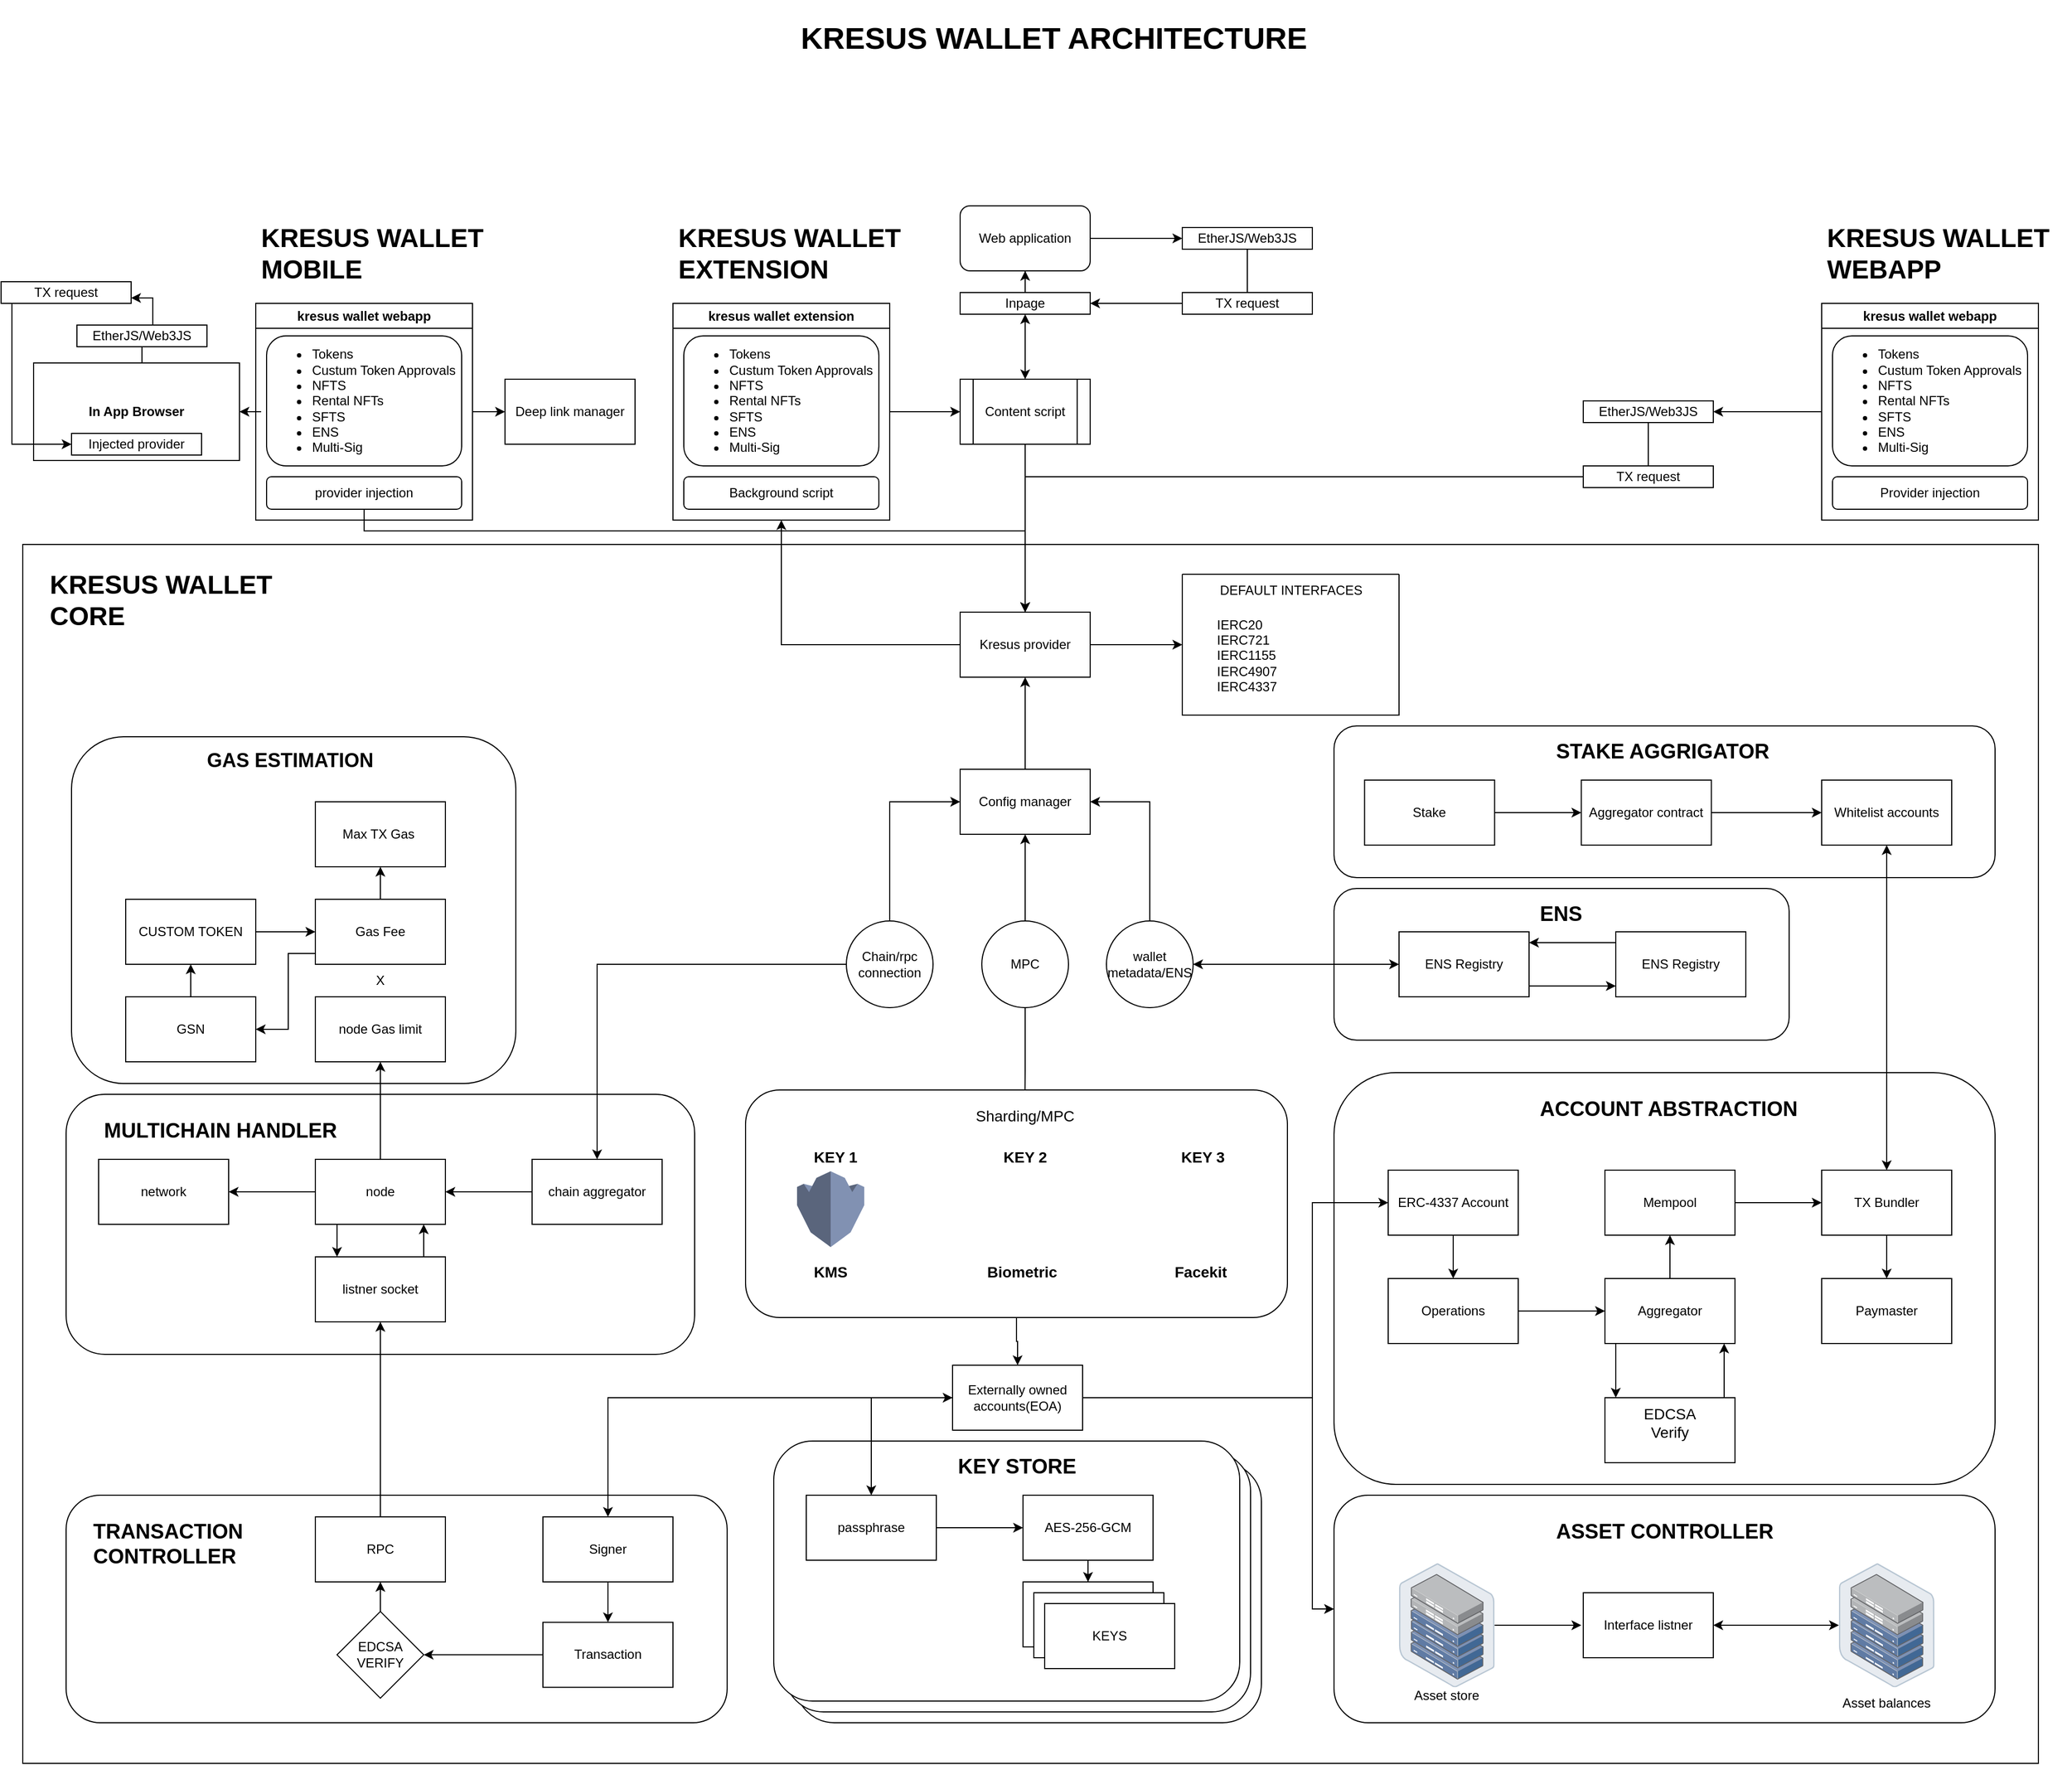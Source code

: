 <mxfile version="21.1.6" type="github">
  <diagram name="Page-1" id="n1fe1yE27rQRRwrI7tOu">
    <mxGraphModel dx="4947" dy="1997" grid="1" gridSize="10" guides="1" tooltips="1" connect="1" arrows="1" fold="1" page="1" pageScale="1" pageWidth="850" pageHeight="1100" math="0" shadow="0">
      <root>
        <mxCell id="0" />
        <mxCell id="1" parent="0" />
        <mxCell id="0-gvIS_jXQqOGHr48Svx-93" value="" style="rounded=0;whiteSpace=wrap;html=1;" parent="1" vertex="1">
          <mxGeometry x="-530" y="942.5" width="1860" height="1125" as="geometry" />
        </mxCell>
        <mxCell id="0-gvIS_jXQqOGHr48Svx-67" value="" style="rounded=1;whiteSpace=wrap;html=1;" parent="1" vertex="1">
          <mxGeometry x="183" y="1790" width="430" height="240" as="geometry" />
        </mxCell>
        <mxCell id="0-gvIS_jXQqOGHr48Svx-66" value="" style="rounded=1;whiteSpace=wrap;html=1;" parent="1" vertex="1">
          <mxGeometry x="173" y="1780" width="430" height="240" as="geometry" />
        </mxCell>
        <mxCell id="0-gvIS_jXQqOGHr48Svx-58" value="" style="rounded=1;whiteSpace=wrap;html=1;" parent="1" vertex="1">
          <mxGeometry x="163" y="1770" width="430" height="240" as="geometry" />
        </mxCell>
        <mxCell id="0-gvIS_jXQqOGHr48Svx-49" value="" style="rounded=1;whiteSpace=wrap;html=1;" parent="1" vertex="1">
          <mxGeometry x="-485" y="1120" width="410" height="320" as="geometry" />
        </mxCell>
        <mxCell id="0-gvIS_jXQqOGHr48Svx-39" value="" style="rounded=1;whiteSpace=wrap;html=1;" parent="1" vertex="1">
          <mxGeometry x="-490" y="1450" width="580" height="240" as="geometry" />
        </mxCell>
        <mxCell id="0-gvIS_jXQqOGHr48Svx-26" value="" style="rounded=1;whiteSpace=wrap;html=1;" parent="1" vertex="1">
          <mxGeometry x="680" y="1430" width="610" height="380" as="geometry" />
        </mxCell>
        <mxCell id="0-gvIS_jXQqOGHr48Svx-25" value="" style="rounded=1;whiteSpace=wrap;html=1;" parent="1" vertex="1">
          <mxGeometry x="680" y="1260" width="420" height="140" as="geometry" />
        </mxCell>
        <mxCell id="uHP_KrZKe9CXP2k7EGdI-4" value="" style="edgeStyle=orthogonalEdgeStyle;rounded=0;orthogonalLoop=1;jettySize=auto;html=1;" parent="1" source="uHP_KrZKe9CXP2k7EGdI-1" target="uHP_KrZKe9CXP2k7EGdI-3" edge="1">
          <mxGeometry relative="1" as="geometry" />
        </mxCell>
        <mxCell id="uHP_KrZKe9CXP2k7EGdI-1" value="kresus wallet extension" style="swimlane;whiteSpace=wrap;html=1;" parent="1" vertex="1">
          <mxGeometry x="70" y="720" width="200" height="200" as="geometry" />
        </mxCell>
        <mxCell id="uHP_KrZKe9CXP2k7EGdI-29" value="&lt;ul&gt;&lt;li&gt;Tokens&lt;/li&gt;&lt;li&gt;Custum Token Approvals&lt;/li&gt;&lt;li&gt;NFTS&lt;/li&gt;&lt;li&gt;Rental NFTs&lt;/li&gt;&lt;li&gt;SFTS&lt;/li&gt;&lt;li&gt;ENS&lt;/li&gt;&lt;li&gt;Multi-Sig&lt;/li&gt;&lt;/ul&gt;" style="rounded=1;whiteSpace=wrap;html=1;align=left;" parent="uHP_KrZKe9CXP2k7EGdI-1" vertex="1">
          <mxGeometry x="10" y="30" width="180" height="120" as="geometry" />
        </mxCell>
        <mxCell id="uHP_KrZKe9CXP2k7EGdI-30" value="Background script" style="rounded=1;whiteSpace=wrap;html=1;" parent="uHP_KrZKe9CXP2k7EGdI-1" vertex="1">
          <mxGeometry x="10" y="160" width="180" height="30" as="geometry" />
        </mxCell>
        <mxCell id="uHP_KrZKe9CXP2k7EGdI-12" value="" style="edgeStyle=orthogonalEdgeStyle;rounded=0;orthogonalLoop=1;jettySize=auto;html=1;" parent="1" source="uHP_KrZKe9CXP2k7EGdI-2" target="uHP_KrZKe9CXP2k7EGdI-10" edge="1">
          <mxGeometry relative="1" as="geometry" />
        </mxCell>
        <mxCell id="uHP_KrZKe9CXP2k7EGdI-2" value="Web application" style="rounded=1;whiteSpace=wrap;html=1;" parent="1" vertex="1">
          <mxGeometry x="335" y="630" width="120" height="60" as="geometry" />
        </mxCell>
        <mxCell id="uHP_KrZKe9CXP2k7EGdI-5" value="" style="edgeStyle=orthogonalEdgeStyle;rounded=0;orthogonalLoop=1;jettySize=auto;html=1;entryX=0.5;entryY=1;entryDx=0;entryDy=0;startArrow=classic;startFill=1;" parent="1" source="uHP_KrZKe9CXP2k7EGdI-3" target="uHP_KrZKe9CXP2k7EGdI-6" edge="1">
          <mxGeometry relative="1" as="geometry" />
        </mxCell>
        <mxCell id="uHP_KrZKe9CXP2k7EGdI-15" value="" style="edgeStyle=orthogonalEdgeStyle;rounded=0;orthogonalLoop=1;jettySize=auto;html=1;" parent="1" source="uHP_KrZKe9CXP2k7EGdI-3" target="uHP_KrZKe9CXP2k7EGdI-14" edge="1">
          <mxGeometry relative="1" as="geometry" />
        </mxCell>
        <mxCell id="uHP_KrZKe9CXP2k7EGdI-3" value="Content script" style="shape=process;whiteSpace=wrap;html=1;backgroundOutline=1;" parent="1" vertex="1">
          <mxGeometry x="335" y="790" width="120" height="60" as="geometry" />
        </mxCell>
        <mxCell id="uHP_KrZKe9CXP2k7EGdI-7" value="" style="edgeStyle=orthogonalEdgeStyle;rounded=0;orthogonalLoop=1;jettySize=auto;html=1;" parent="1" source="uHP_KrZKe9CXP2k7EGdI-6" target="uHP_KrZKe9CXP2k7EGdI-2" edge="1">
          <mxGeometry relative="1" as="geometry" />
        </mxCell>
        <mxCell id="uHP_KrZKe9CXP2k7EGdI-6" value="Inpage" style="rounded=0;whiteSpace=wrap;html=1;" parent="1" vertex="1">
          <mxGeometry x="335" y="710" width="120" height="20" as="geometry" />
        </mxCell>
        <mxCell id="uHP_KrZKe9CXP2k7EGdI-13" style="edgeStyle=orthogonalEdgeStyle;rounded=0;orthogonalLoop=1;jettySize=auto;html=1;entryX=1;entryY=0.5;entryDx=0;entryDy=0;" parent="1" source="0-gvIS_jXQqOGHr48Svx-9" target="uHP_KrZKe9CXP2k7EGdI-6" edge="1">
          <mxGeometry relative="1" as="geometry">
            <Array as="points" />
          </mxGeometry>
        </mxCell>
        <mxCell id="uHP_KrZKe9CXP2k7EGdI-10" value="EtherJS/Web3JS" style="rounded=0;whiteSpace=wrap;html=1;" parent="1" vertex="1">
          <mxGeometry x="540" y="650" width="120" height="20" as="geometry" />
        </mxCell>
        <mxCell id="uHP_KrZKe9CXP2k7EGdI-16" style="edgeStyle=orthogonalEdgeStyle;rounded=0;orthogonalLoop=1;jettySize=auto;html=1;entryX=0.5;entryY=1;entryDx=0;entryDy=0;" parent="1" source="uHP_KrZKe9CXP2k7EGdI-14" target="uHP_KrZKe9CXP2k7EGdI-1" edge="1">
          <mxGeometry relative="1" as="geometry" />
        </mxCell>
        <mxCell id="uHP_KrZKe9CXP2k7EGdI-28" style="edgeStyle=orthogonalEdgeStyle;rounded=0;orthogonalLoop=1;jettySize=auto;html=1;entryX=0;entryY=0.5;entryDx=0;entryDy=0;" parent="1" source="uHP_KrZKe9CXP2k7EGdI-14" edge="1">
          <mxGeometry relative="1" as="geometry">
            <mxPoint x="540.0" y="1035" as="targetPoint" />
          </mxGeometry>
        </mxCell>
        <mxCell id="uHP_KrZKe9CXP2k7EGdI-14" value="Kresus provider" style="whiteSpace=wrap;html=1;" parent="1" vertex="1">
          <mxGeometry x="335" y="1005" width="120" height="60" as="geometry" />
        </mxCell>
        <mxCell id="0-gvIS_jXQqOGHr48Svx-2" value="" style="edgeStyle=orthogonalEdgeStyle;rounded=0;orthogonalLoop=1;jettySize=auto;html=1;" parent="1" source="uHP_KrZKe9CXP2k7EGdI-17" target="uHP_KrZKe9CXP2k7EGdI-14" edge="1">
          <mxGeometry relative="1" as="geometry" />
        </mxCell>
        <mxCell id="uHP_KrZKe9CXP2k7EGdI-17" value="Config manager" style="whiteSpace=wrap;html=1;" parent="1" vertex="1">
          <mxGeometry x="335" y="1150" width="120" height="60" as="geometry" />
        </mxCell>
        <mxCell id="uHP_KrZKe9CXP2k7EGdI-20" style="edgeStyle=orthogonalEdgeStyle;rounded=0;orthogonalLoop=1;jettySize=auto;html=1;" parent="1" source="uHP_KrZKe9CXP2k7EGdI-19" target="uHP_KrZKe9CXP2k7EGdI-17" edge="1">
          <mxGeometry relative="1" as="geometry">
            <Array as="points">
              <mxPoint x="270" y="1180" />
            </Array>
          </mxGeometry>
        </mxCell>
        <mxCell id="0-gvIS_jXQqOGHr48Svx-30" value="" style="edgeStyle=orthogonalEdgeStyle;rounded=0;orthogonalLoop=1;jettySize=auto;html=1;" parent="1" source="uHP_KrZKe9CXP2k7EGdI-19" target="0-gvIS_jXQqOGHr48Svx-29" edge="1">
          <mxGeometry relative="1" as="geometry" />
        </mxCell>
        <mxCell id="uHP_KrZKe9CXP2k7EGdI-19" value="Chain/rpc&lt;br&gt;connection" style="ellipse;whiteSpace=wrap;html=1;aspect=fixed;" parent="1" vertex="1">
          <mxGeometry x="230" y="1290" width="80" height="80" as="geometry" />
        </mxCell>
        <mxCell id="uHP_KrZKe9CXP2k7EGdI-22" style="edgeStyle=orthogonalEdgeStyle;rounded=0;orthogonalLoop=1;jettySize=auto;html=1;entryX=0.5;entryY=1;entryDx=0;entryDy=0;" parent="1" source="uHP_KrZKe9CXP2k7EGdI-21" target="uHP_KrZKe9CXP2k7EGdI-17" edge="1">
          <mxGeometry relative="1" as="geometry" />
        </mxCell>
        <mxCell id="GO1gQ9hhBlQTtiSkjved-18" value="" style="edgeStyle=orthogonalEdgeStyle;rounded=0;orthogonalLoop=1;jettySize=auto;html=1;" parent="1" source="uHP_KrZKe9CXP2k7EGdI-21" target="GO1gQ9hhBlQTtiSkjved-11" edge="1">
          <mxGeometry relative="1" as="geometry" />
        </mxCell>
        <mxCell id="uHP_KrZKe9CXP2k7EGdI-21" value="MPC" style="ellipse;whiteSpace=wrap;html=1;aspect=fixed;" parent="1" vertex="1">
          <mxGeometry x="355" y="1290" width="80" height="80" as="geometry" />
        </mxCell>
        <mxCell id="uHP_KrZKe9CXP2k7EGdI-24" value="" style="edgeStyle=orthogonalEdgeStyle;rounded=0;orthogonalLoop=1;jettySize=auto;html=1;" parent="1" source="uHP_KrZKe9CXP2k7EGdI-23" target="uHP_KrZKe9CXP2k7EGdI-17" edge="1">
          <mxGeometry relative="1" as="geometry">
            <Array as="points">
              <mxPoint x="510" y="1180" />
            </Array>
          </mxGeometry>
        </mxCell>
        <mxCell id="0-gvIS_jXQqOGHr48Svx-20" value="" style="edgeStyle=orthogonalEdgeStyle;rounded=0;orthogonalLoop=1;jettySize=auto;html=1;strokeColor=none;startArrow=classic;startFill=1;" parent="1" source="uHP_KrZKe9CXP2k7EGdI-23" target="0-gvIS_jXQqOGHr48Svx-19" edge="1">
          <mxGeometry relative="1" as="geometry" />
        </mxCell>
        <mxCell id="0-gvIS_jXQqOGHr48Svx-23" style="edgeStyle=orthogonalEdgeStyle;rounded=0;orthogonalLoop=1;jettySize=auto;html=1;entryX=0;entryY=0.5;entryDx=0;entryDy=0;startArrow=classic;startFill=1;" parent="1" source="uHP_KrZKe9CXP2k7EGdI-23" target="0-gvIS_jXQqOGHr48Svx-19" edge="1">
          <mxGeometry relative="1" as="geometry">
            <mxPoint x="630" y="1370" as="targetPoint" />
          </mxGeometry>
        </mxCell>
        <mxCell id="uHP_KrZKe9CXP2k7EGdI-23" value="wallet metadata/ENS" style="ellipse;whiteSpace=wrap;html=1;aspect=fixed;" parent="1" vertex="1">
          <mxGeometry x="470" y="1290" width="80" height="80" as="geometry" />
        </mxCell>
        <mxCell id="uHP_KrZKe9CXP2k7EGdI-36" value="" style="edgeStyle=orthogonalEdgeStyle;rounded=0;orthogonalLoop=1;jettySize=auto;html=1;startArrow=classic;startFill=1;" parent="1" source="uHP_KrZKe9CXP2k7EGdI-25" target="uHP_KrZKe9CXP2k7EGdI-35" edge="1">
          <mxGeometry relative="1" as="geometry" />
        </mxCell>
        <mxCell id="GO1gQ9hhBlQTtiSkjved-21" style="edgeStyle=orthogonalEdgeStyle;rounded=0;orthogonalLoop=1;jettySize=auto;html=1;entryX=0;entryY=0.5;entryDx=0;entryDy=0;" parent="1" source="uHP_KrZKe9CXP2k7EGdI-25" target="uHP_KrZKe9CXP2k7EGdI-33" edge="1">
          <mxGeometry relative="1" as="geometry">
            <Array as="points">
              <mxPoint x="660" y="1730" />
              <mxPoint x="660" y="1550" />
            </Array>
          </mxGeometry>
        </mxCell>
        <mxCell id="GO1gQ9hhBlQTtiSkjved-29" style="edgeStyle=orthogonalEdgeStyle;rounded=0;orthogonalLoop=1;jettySize=auto;html=1;entryX=0;entryY=0.5;entryDx=0;entryDy=0;" parent="1" source="uHP_KrZKe9CXP2k7EGdI-25" target="GO1gQ9hhBlQTtiSkjved-25" edge="1">
          <mxGeometry relative="1" as="geometry">
            <Array as="points">
              <mxPoint x="660" y="1730" />
              <mxPoint x="660" y="1925" />
            </Array>
          </mxGeometry>
        </mxCell>
        <mxCell id="uHP_KrZKe9CXP2k7EGdI-25" value="Externally owned accounts(EOA)" style="whiteSpace=wrap;html=1;" parent="1" vertex="1">
          <mxGeometry x="328" y="1700" width="120" height="60" as="geometry" />
        </mxCell>
        <mxCell id="uHP_KrZKe9CXP2k7EGdI-32" value="" style="swimlane;startSize=0;" parent="1" vertex="1">
          <mxGeometry x="540" y="970" width="200" height="130" as="geometry" />
        </mxCell>
        <mxCell id="uHP_KrZKe9CXP2k7EGdI-38" value="DEFAULT INTERFACES" style="text;html=1;align=center;verticalAlign=middle;resizable=0;points=[];autosize=1;strokeColor=none;fillColor=none;" parent="uHP_KrZKe9CXP2k7EGdI-32" vertex="1">
          <mxGeometry x="20" width="160" height="30" as="geometry" />
        </mxCell>
        <mxCell id="uHP_KrZKe9CXP2k7EGdI-37" value="IERC20&lt;br&gt;IERC721&lt;br&gt;IERC1155&lt;br&gt;IERC4907&lt;br&gt;IERC4337" style="text;html=1;align=left;verticalAlign=middle;resizable=0;points=[];autosize=1;strokeColor=none;fillColor=none;" parent="uHP_KrZKe9CXP2k7EGdI-32" vertex="1">
          <mxGeometry x="30" y="30" width="80" height="90" as="geometry" />
        </mxCell>
        <mxCell id="0-gvIS_jXQqOGHr48Svx-18" value="" style="edgeStyle=orthogonalEdgeStyle;rounded=0;orthogonalLoop=1;jettySize=auto;html=1;" parent="1" source="uHP_KrZKe9CXP2k7EGdI-33" target="0-gvIS_jXQqOGHr48Svx-11" edge="1">
          <mxGeometry relative="1" as="geometry" />
        </mxCell>
        <mxCell id="uHP_KrZKe9CXP2k7EGdI-33" value="ERC-4337 Account" style="whiteSpace=wrap;html=1;" parent="1" vertex="1">
          <mxGeometry x="730" y="1520" width="120" height="60" as="geometry" />
        </mxCell>
        <mxCell id="0-gvIS_jXQqOGHr48Svx-61" value="" style="edgeStyle=orthogonalEdgeStyle;rounded=0;orthogonalLoop=1;jettySize=auto;html=1;" parent="1" source="uHP_KrZKe9CXP2k7EGdI-35" target="0-gvIS_jXQqOGHr48Svx-60" edge="1">
          <mxGeometry relative="1" as="geometry" />
        </mxCell>
        <mxCell id="uHP_KrZKe9CXP2k7EGdI-35" value="passphrase" style="whiteSpace=wrap;html=1;" parent="1" vertex="1">
          <mxGeometry x="193" y="1820" width="120" height="60" as="geometry" />
        </mxCell>
        <mxCell id="0-gvIS_jXQqOGHr48Svx-1" value="&lt;h1 style=&quot;font-size: 19px;&quot;&gt;ENS&lt;/h1&gt;" style="text;html=1;strokeColor=none;fillColor=none;spacing=5;spacingTop=-20;whiteSpace=wrap;overflow=hidden;rounded=0;fontSize=19;" parent="1" vertex="1">
          <mxGeometry x="865" y="1270" width="50" height="30" as="geometry" />
        </mxCell>
        <mxCell id="0-gvIS_jXQqOGHr48Svx-13" value="" style="edgeStyle=orthogonalEdgeStyle;rounded=0;orthogonalLoop=1;jettySize=auto;html=1;" parent="1" source="0-gvIS_jXQqOGHr48Svx-5" target="0-gvIS_jXQqOGHr48Svx-7" edge="1">
          <mxGeometry relative="1" as="geometry" />
        </mxCell>
        <mxCell id="GO1gQ9hhBlQTtiSkjved-23" value="" style="edgeStyle=orthogonalEdgeStyle;rounded=0;orthogonalLoop=1;jettySize=auto;html=1;" parent="1" source="0-gvIS_jXQqOGHr48Svx-5" target="GO1gQ9hhBlQTtiSkjved-22" edge="1">
          <mxGeometry relative="1" as="geometry">
            <Array as="points">
              <mxPoint x="940" y="1710" />
              <mxPoint x="940" y="1710" />
            </Array>
          </mxGeometry>
        </mxCell>
        <mxCell id="0-gvIS_jXQqOGHr48Svx-5" value="Aggregator" style="whiteSpace=wrap;html=1;" parent="1" vertex="1">
          <mxGeometry x="930" y="1620" width="120" height="60" as="geometry" />
        </mxCell>
        <mxCell id="0-gvIS_jXQqOGHr48Svx-15" value="" style="edgeStyle=orthogonalEdgeStyle;rounded=0;orthogonalLoop=1;jettySize=auto;html=1;" parent="1" source="0-gvIS_jXQqOGHr48Svx-7" target="0-gvIS_jXQqOGHr48Svx-14" edge="1">
          <mxGeometry relative="1" as="geometry" />
        </mxCell>
        <mxCell id="0-gvIS_jXQqOGHr48Svx-7" value="Mempool" style="whiteSpace=wrap;html=1;" parent="1" vertex="1">
          <mxGeometry x="930" y="1520" width="120" height="60" as="geometry" />
        </mxCell>
        <mxCell id="0-gvIS_jXQqOGHr48Svx-10" value="" style="edgeStyle=orthogonalEdgeStyle;rounded=0;orthogonalLoop=1;jettySize=auto;html=1;entryX=1;entryY=0.5;entryDx=0;entryDy=0;" parent="1" source="uHP_KrZKe9CXP2k7EGdI-10" target="0-gvIS_jXQqOGHr48Svx-9" edge="1">
          <mxGeometry relative="1" as="geometry">
            <Array as="points">
              <mxPoint x="600" y="720" />
            </Array>
            <mxPoint x="590" y="670" as="sourcePoint" />
            <mxPoint x="455" y="720" as="targetPoint" />
          </mxGeometry>
        </mxCell>
        <mxCell id="0-gvIS_jXQqOGHr48Svx-9" value="TX request" style="rounded=0;whiteSpace=wrap;html=1;" parent="1" vertex="1">
          <mxGeometry x="540" y="710" width="120" height="20" as="geometry" />
        </mxCell>
        <mxCell id="0-gvIS_jXQqOGHr48Svx-12" value="" style="edgeStyle=orthogonalEdgeStyle;rounded=0;orthogonalLoop=1;jettySize=auto;html=1;" parent="1" source="0-gvIS_jXQqOGHr48Svx-11" target="0-gvIS_jXQqOGHr48Svx-5" edge="1">
          <mxGeometry relative="1" as="geometry" />
        </mxCell>
        <mxCell id="0-gvIS_jXQqOGHr48Svx-11" value="Operations" style="whiteSpace=wrap;html=1;" parent="1" vertex="1">
          <mxGeometry x="730" y="1620" width="120" height="60" as="geometry" />
        </mxCell>
        <mxCell id="0-gvIS_jXQqOGHr48Svx-17" value="" style="edgeStyle=orthogonalEdgeStyle;rounded=0;orthogonalLoop=1;jettySize=auto;html=1;" parent="1" source="0-gvIS_jXQqOGHr48Svx-14" target="0-gvIS_jXQqOGHr48Svx-16" edge="1">
          <mxGeometry relative="1" as="geometry" />
        </mxCell>
        <mxCell id="0-gvIS_jXQqOGHr48Svx-14" value="TX Bundler" style="whiteSpace=wrap;html=1;" parent="1" vertex="1">
          <mxGeometry x="1130" y="1520" width="120" height="60" as="geometry" />
        </mxCell>
        <mxCell id="0-gvIS_jXQqOGHr48Svx-16" value="Paymaster" style="whiteSpace=wrap;html=1;" parent="1" vertex="1">
          <mxGeometry x="1130" y="1620" width="120" height="60" as="geometry" />
        </mxCell>
        <mxCell id="0-gvIS_jXQqOGHr48Svx-22" value="" style="edgeStyle=orthogonalEdgeStyle;rounded=0;orthogonalLoop=1;jettySize=auto;html=1;" parent="1" source="0-gvIS_jXQqOGHr48Svx-19" target="0-gvIS_jXQqOGHr48Svx-21" edge="1">
          <mxGeometry relative="1" as="geometry">
            <Array as="points">
              <mxPoint x="900" y="1350" />
              <mxPoint x="900" y="1350" />
            </Array>
          </mxGeometry>
        </mxCell>
        <mxCell id="0-gvIS_jXQqOGHr48Svx-19" value="ENS Registry" style="whiteSpace=wrap;html=1;" parent="1" vertex="1">
          <mxGeometry x="740" y="1300" width="120" height="60" as="geometry" />
        </mxCell>
        <mxCell id="0-gvIS_jXQqOGHr48Svx-21" value="ENS Registry" style="whiteSpace=wrap;html=1;" parent="1" vertex="1">
          <mxGeometry x="940" y="1300" width="120" height="60" as="geometry" />
        </mxCell>
        <mxCell id="0-gvIS_jXQqOGHr48Svx-24" value="" style="edgeStyle=orthogonalEdgeStyle;rounded=0;orthogonalLoop=1;jettySize=auto;html=1;startArrow=classic;startFill=1;endArrow=none;endFill=0;" parent="1" edge="1">
          <mxGeometry relative="1" as="geometry">
            <mxPoint x="860" y="1310" as="sourcePoint" />
            <mxPoint x="940" y="1310" as="targetPoint" />
            <Array as="points">
              <mxPoint x="900" y="1310" />
              <mxPoint x="900" y="1310" />
            </Array>
          </mxGeometry>
        </mxCell>
        <mxCell id="0-gvIS_jXQqOGHr48Svx-27" value="&lt;h1&gt;KRESUS WALLET EXTENSION&lt;/h1&gt;" style="text;html=1;strokeColor=none;fillColor=none;spacing=5;spacingTop=-20;whiteSpace=wrap;overflow=hidden;rounded=0;" parent="1" vertex="1">
          <mxGeometry x="70" y="640" width="230" height="60" as="geometry" />
        </mxCell>
        <mxCell id="0-gvIS_jXQqOGHr48Svx-28" value="&lt;h1 style=&quot;font-size: 19px;&quot;&gt;ACCOUNT ABSTRACTION&lt;/h1&gt;" style="text;html=1;strokeColor=none;fillColor=none;spacing=5;spacingTop=-20;whiteSpace=wrap;overflow=hidden;rounded=0;fontSize=19;" parent="1" vertex="1">
          <mxGeometry x="865" y="1450" width="250" height="30" as="geometry" />
        </mxCell>
        <mxCell id="0-gvIS_jXQqOGHr48Svx-32" value="" style="edgeStyle=orthogonalEdgeStyle;rounded=0;orthogonalLoop=1;jettySize=auto;html=1;" parent="1" source="0-gvIS_jXQqOGHr48Svx-29" target="0-gvIS_jXQqOGHr48Svx-31" edge="1">
          <mxGeometry relative="1" as="geometry" />
        </mxCell>
        <mxCell id="0-gvIS_jXQqOGHr48Svx-29" value="chain aggregator" style="whiteSpace=wrap;html=1;" parent="1" vertex="1">
          <mxGeometry x="-60" y="1510" width="120" height="60" as="geometry" />
        </mxCell>
        <mxCell id="0-gvIS_jXQqOGHr48Svx-34" value="" style="edgeStyle=orthogonalEdgeStyle;rounded=0;orthogonalLoop=1;jettySize=auto;html=1;" parent="1" source="0-gvIS_jXQqOGHr48Svx-31" target="0-gvIS_jXQqOGHr48Svx-33" edge="1">
          <mxGeometry relative="1" as="geometry" />
        </mxCell>
        <mxCell id="0-gvIS_jXQqOGHr48Svx-37" value="" style="edgeStyle=orthogonalEdgeStyle;rounded=0;orthogonalLoop=1;jettySize=auto;html=1;" parent="1" source="0-gvIS_jXQqOGHr48Svx-31" target="0-gvIS_jXQqOGHr48Svx-35" edge="1">
          <mxGeometry relative="1" as="geometry">
            <Array as="points">
              <mxPoint x="-240" y="1590" />
              <mxPoint x="-240" y="1590" />
            </Array>
          </mxGeometry>
        </mxCell>
        <mxCell id="0-gvIS_jXQqOGHr48Svx-38" value="" style="edgeStyle=orthogonalEdgeStyle;rounded=0;orthogonalLoop=1;jettySize=auto;html=1;startArrow=classic;startFill=1;endArrow=none;endFill=0;" parent="1" source="0-gvIS_jXQqOGHr48Svx-31" target="0-gvIS_jXQqOGHr48Svx-35" edge="1">
          <mxGeometry relative="1" as="geometry">
            <Array as="points">
              <mxPoint x="-160" y="1590" />
              <mxPoint x="-160" y="1590" />
            </Array>
          </mxGeometry>
        </mxCell>
        <mxCell id="0-gvIS_jXQqOGHr48Svx-43" value="" style="edgeStyle=orthogonalEdgeStyle;rounded=0;orthogonalLoop=1;jettySize=auto;html=1;" parent="1" source="0-gvIS_jXQqOGHr48Svx-31" target="0-gvIS_jXQqOGHr48Svx-42" edge="1">
          <mxGeometry relative="1" as="geometry" />
        </mxCell>
        <mxCell id="0-gvIS_jXQqOGHr48Svx-31" value="node" style="whiteSpace=wrap;html=1;" parent="1" vertex="1">
          <mxGeometry x="-260" y="1510" width="120" height="60" as="geometry" />
        </mxCell>
        <mxCell id="0-gvIS_jXQqOGHr48Svx-33" value="network" style="whiteSpace=wrap;html=1;" parent="1" vertex="1">
          <mxGeometry x="-460" y="1510" width="120" height="60" as="geometry" />
        </mxCell>
        <mxCell id="0-gvIS_jXQqOGHr48Svx-35" value="listner socket" style="whiteSpace=wrap;html=1;" parent="1" vertex="1">
          <mxGeometry x="-260" y="1600" width="120" height="60" as="geometry" />
        </mxCell>
        <mxCell id="0-gvIS_jXQqOGHr48Svx-40" value="&lt;h1 style=&quot;font-size: 18px;&quot;&gt;GAS ESTIMATION&lt;/h1&gt;" style="text;html=1;strokeColor=none;fillColor=none;spacing=5;spacingTop=-20;whiteSpace=wrap;overflow=hidden;rounded=0;fontSize=18;" parent="1" vertex="1">
          <mxGeometry x="-365" y="1130" width="170" height="30" as="geometry" />
        </mxCell>
        <mxCell id="0-gvIS_jXQqOGHr48Svx-42" value="node Gas limit" style="whiteSpace=wrap;html=1;" parent="1" vertex="1">
          <mxGeometry x="-260" y="1360" width="120" height="60" as="geometry" />
        </mxCell>
        <mxCell id="0-gvIS_jXQqOGHr48Svx-48" value="" style="edgeStyle=orthogonalEdgeStyle;rounded=0;orthogonalLoop=1;jettySize=auto;html=1;" parent="1" source="0-gvIS_jXQqOGHr48Svx-44" target="0-gvIS_jXQqOGHr48Svx-47" edge="1">
          <mxGeometry relative="1" as="geometry" />
        </mxCell>
        <mxCell id="0-gvIS_jXQqOGHr48Svx-52" value="" style="edgeStyle=orthogonalEdgeStyle;rounded=0;orthogonalLoop=1;jettySize=auto;html=1;" parent="1" source="0-gvIS_jXQqOGHr48Svx-44" target="0-gvIS_jXQqOGHr48Svx-51" edge="1">
          <mxGeometry relative="1" as="geometry">
            <Array as="points">
              <mxPoint x="-285" y="1320" />
              <mxPoint x="-285" y="1390" />
            </Array>
          </mxGeometry>
        </mxCell>
        <mxCell id="0-gvIS_jXQqOGHr48Svx-44" value="Gas Fee" style="whiteSpace=wrap;html=1;" parent="1" vertex="1">
          <mxGeometry x="-260" y="1270" width="120" height="60" as="geometry" />
        </mxCell>
        <mxCell id="0-gvIS_jXQqOGHr48Svx-46" value="X" style="text;html=1;strokeColor=none;fillColor=none;align=center;verticalAlign=middle;whiteSpace=wrap;rounded=0;" parent="1" vertex="1">
          <mxGeometry x="-230" y="1330" width="60" height="30" as="geometry" />
        </mxCell>
        <mxCell id="0-gvIS_jXQqOGHr48Svx-47" value="Max TX Gas&amp;nbsp;" style="whiteSpace=wrap;html=1;" parent="1" vertex="1">
          <mxGeometry x="-260" y="1180" width="120" height="60" as="geometry" />
        </mxCell>
        <mxCell id="0-gvIS_jXQqOGHr48Svx-50" value="&lt;h1 style=&quot;font-size: 19px;&quot;&gt;MULTICHAIN HANDLER&lt;/h1&gt;" style="text;html=1;strokeColor=none;fillColor=none;spacing=5;spacingTop=-20;whiteSpace=wrap;overflow=hidden;rounded=0;fontSize=19;" parent="1" vertex="1">
          <mxGeometry x="-460" y="1470" width="230" height="30" as="geometry" />
        </mxCell>
        <mxCell id="0-gvIS_jXQqOGHr48Svx-54" value="" style="edgeStyle=orthogonalEdgeStyle;rounded=0;orthogonalLoop=1;jettySize=auto;html=1;" parent="1" source="0-gvIS_jXQqOGHr48Svx-51" target="0-gvIS_jXQqOGHr48Svx-53" edge="1">
          <mxGeometry relative="1" as="geometry" />
        </mxCell>
        <mxCell id="0-gvIS_jXQqOGHr48Svx-51" value="GSN" style="whiteSpace=wrap;html=1;" parent="1" vertex="1">
          <mxGeometry x="-435" y="1360" width="120" height="60" as="geometry" />
        </mxCell>
        <mxCell id="0-gvIS_jXQqOGHr48Svx-56" style="edgeStyle=orthogonalEdgeStyle;rounded=0;orthogonalLoop=1;jettySize=auto;html=1;" parent="1" source="0-gvIS_jXQqOGHr48Svx-53" target="0-gvIS_jXQqOGHr48Svx-44" edge="1">
          <mxGeometry relative="1" as="geometry" />
        </mxCell>
        <mxCell id="0-gvIS_jXQqOGHr48Svx-53" value="CUSTOM TOKEN" style="whiteSpace=wrap;html=1;" parent="1" vertex="1">
          <mxGeometry x="-435" y="1270" width="120" height="60" as="geometry" />
        </mxCell>
        <mxCell id="0-gvIS_jXQqOGHr48Svx-59" value="&lt;h1 style=&quot;font-size: 19px;&quot;&gt;KEY STORE&lt;/h1&gt;" style="text;html=1;strokeColor=none;fillColor=none;spacing=5;spacingTop=-20;whiteSpace=wrap;overflow=hidden;rounded=0;fontSize=19;" parent="1" vertex="1">
          <mxGeometry x="328" y="1780" width="120" height="30" as="geometry" />
        </mxCell>
        <mxCell id="0-gvIS_jXQqOGHr48Svx-63" value="" style="edgeStyle=orthogonalEdgeStyle;rounded=0;orthogonalLoop=1;jettySize=auto;html=1;" parent="1" source="0-gvIS_jXQqOGHr48Svx-60" target="0-gvIS_jXQqOGHr48Svx-62" edge="1">
          <mxGeometry relative="1" as="geometry" />
        </mxCell>
        <mxCell id="0-gvIS_jXQqOGHr48Svx-60" value="AES-256-GCM" style="whiteSpace=wrap;html=1;" parent="1" vertex="1">
          <mxGeometry x="393" y="1820" width="120" height="60" as="geometry" />
        </mxCell>
        <mxCell id="0-gvIS_jXQqOGHr48Svx-62" value="" style="whiteSpace=wrap;html=1;" parent="1" vertex="1">
          <mxGeometry x="393" y="1900" width="120" height="60" as="geometry" />
        </mxCell>
        <mxCell id="0-gvIS_jXQqOGHr48Svx-64" value="" style="whiteSpace=wrap;html=1;" parent="1" vertex="1">
          <mxGeometry x="403" y="1910" width="120" height="60" as="geometry" />
        </mxCell>
        <mxCell id="0-gvIS_jXQqOGHr48Svx-65" value="KEYS" style="whiteSpace=wrap;html=1;" parent="1" vertex="1">
          <mxGeometry x="413" y="1920" width="120" height="60" as="geometry" />
        </mxCell>
        <mxCell id="0-gvIS_jXQqOGHr48Svx-83" style="edgeStyle=orthogonalEdgeStyle;rounded=0;orthogonalLoop=1;jettySize=auto;html=1;entryX=1;entryY=0.5;entryDx=0;entryDy=0;" parent="1" source="0-gvIS_jXQqOGHr48Svx-70" target="0-gvIS_jXQqOGHr48Svx-79" edge="1">
          <mxGeometry relative="1" as="geometry" />
        </mxCell>
        <mxCell id="0-gvIS_jXQqOGHr48Svx-70" value="kresus wallet webapp" style="swimlane;whiteSpace=wrap;html=1;" parent="1" vertex="1">
          <mxGeometry x="1130" y="720" width="200" height="200" as="geometry" />
        </mxCell>
        <mxCell id="0-gvIS_jXQqOGHr48Svx-71" value="&lt;ul&gt;&lt;li&gt;Tokens&lt;/li&gt;&lt;li&gt;Custum Token Approvals&lt;/li&gt;&lt;li&gt;NFTS&lt;/li&gt;&lt;li&gt;Rental NFTs&lt;/li&gt;&lt;li&gt;SFTS&lt;/li&gt;&lt;li&gt;ENS&lt;/li&gt;&lt;li&gt;Multi-Sig&lt;/li&gt;&lt;/ul&gt;" style="rounded=1;whiteSpace=wrap;html=1;align=left;" parent="0-gvIS_jXQqOGHr48Svx-70" vertex="1">
          <mxGeometry x="10" y="30" width="180" height="120" as="geometry" />
        </mxCell>
        <mxCell id="0-gvIS_jXQqOGHr48Svx-72" value="Provider injection" style="rounded=1;whiteSpace=wrap;html=1;" parent="0-gvIS_jXQqOGHr48Svx-70" vertex="1">
          <mxGeometry x="10" y="160" width="180" height="30" as="geometry" />
        </mxCell>
        <mxCell id="0-gvIS_jXQqOGHr48Svx-78" style="edgeStyle=orthogonalEdgeStyle;rounded=0;orthogonalLoop=1;jettySize=auto;html=1;entryX=0.5;entryY=0;entryDx=0;entryDy=0;" parent="1" source="0-gvIS_jXQqOGHr48Svx-81" target="uHP_KrZKe9CXP2k7EGdI-14" edge="1">
          <mxGeometry relative="1" as="geometry">
            <Array as="points" />
            <mxPoint x="825" y="880" as="targetPoint" />
          </mxGeometry>
        </mxCell>
        <mxCell id="0-gvIS_jXQqOGHr48Svx-79" value="EtherJS/Web3JS" style="rounded=0;whiteSpace=wrap;html=1;" parent="1" vertex="1">
          <mxGeometry x="910" y="810" width="120" height="20" as="geometry" />
        </mxCell>
        <mxCell id="0-gvIS_jXQqOGHr48Svx-80" value="" style="edgeStyle=orthogonalEdgeStyle;rounded=0;orthogonalLoop=1;jettySize=auto;html=1;entryX=1;entryY=0.5;entryDx=0;entryDy=0;" parent="1" source="0-gvIS_jXQqOGHr48Svx-79" target="0-gvIS_jXQqOGHr48Svx-81" edge="1">
          <mxGeometry relative="1" as="geometry">
            <Array as="points">
              <mxPoint x="970" y="880" />
            </Array>
            <mxPoint x="960" y="830" as="sourcePoint" />
            <mxPoint x="825" y="880" as="targetPoint" />
          </mxGeometry>
        </mxCell>
        <mxCell id="0-gvIS_jXQqOGHr48Svx-81" value="TX request" style="rounded=0;whiteSpace=wrap;html=1;" parent="1" vertex="1">
          <mxGeometry x="910" y="870" width="120" height="20" as="geometry" />
        </mxCell>
        <mxCell id="0-gvIS_jXQqOGHr48Svx-82" value="&lt;h1&gt;KRESUS WALLET WEBAPP&lt;/h1&gt;" style="text;html=1;strokeColor=none;fillColor=none;spacing=5;spacingTop=-20;whiteSpace=wrap;overflow=hidden;rounded=0;" parent="1" vertex="1">
          <mxGeometry x="1130" y="640" width="230" height="60" as="geometry" />
        </mxCell>
        <mxCell id="0-gvIS_jXQqOGHr48Svx-101" value="" style="edgeStyle=orthogonalEdgeStyle;rounded=0;orthogonalLoop=1;jettySize=auto;html=1;" parent="1" source="0-gvIS_jXQqOGHr48Svx-85" target="0-gvIS_jXQqOGHr48Svx-100" edge="1">
          <mxGeometry relative="1" as="geometry" />
        </mxCell>
        <mxCell id="0-gvIS_jXQqOGHr48Svx-105" value="" style="edgeStyle=orthogonalEdgeStyle;rounded=0;orthogonalLoop=1;jettySize=auto;html=1;" parent="1" source="0-gvIS_jXQqOGHr48Svx-85" target="0-gvIS_jXQqOGHr48Svx-104" edge="1">
          <mxGeometry relative="1" as="geometry" />
        </mxCell>
        <mxCell id="0-gvIS_jXQqOGHr48Svx-85" value="kresus wallet webapp" style="swimlane;whiteSpace=wrap;html=1;" parent="1" vertex="1">
          <mxGeometry x="-315" y="720" width="200" height="200" as="geometry" />
        </mxCell>
        <mxCell id="0-gvIS_jXQqOGHr48Svx-86" value="&lt;ul&gt;&lt;li&gt;Tokens&lt;/li&gt;&lt;li&gt;Custum Token Approvals&lt;/li&gt;&lt;li&gt;NFTS&lt;/li&gt;&lt;li&gt;Rental NFTs&lt;/li&gt;&lt;li&gt;SFTS&lt;/li&gt;&lt;li&gt;ENS&lt;/li&gt;&lt;li&gt;Multi-Sig&lt;/li&gt;&lt;/ul&gt;" style="rounded=1;whiteSpace=wrap;html=1;align=left;" parent="0-gvIS_jXQqOGHr48Svx-85" vertex="1">
          <mxGeometry x="10" y="30" width="180" height="120" as="geometry" />
        </mxCell>
        <mxCell id="0-gvIS_jXQqOGHr48Svx-87" value="provider injection" style="rounded=1;whiteSpace=wrap;html=1;" parent="0-gvIS_jXQqOGHr48Svx-85" vertex="1">
          <mxGeometry x="10" y="160" width="180" height="30" as="geometry" />
        </mxCell>
        <mxCell id="0-gvIS_jXQqOGHr48Svx-110" style="edgeStyle=orthogonalEdgeStyle;rounded=0;orthogonalLoop=1;jettySize=auto;html=1;entryX=1;entryY=0.75;entryDx=0;entryDy=0;" parent="1" source="0-gvIS_jXQqOGHr48Svx-88" target="0-gvIS_jXQqOGHr48Svx-90" edge="1">
          <mxGeometry relative="1" as="geometry">
            <Array as="points">
              <mxPoint x="-410" y="715" />
            </Array>
          </mxGeometry>
        </mxCell>
        <mxCell id="0-gvIS_jXQqOGHr48Svx-111" value="" style="edgeStyle=orthogonalEdgeStyle;rounded=0;orthogonalLoop=1;jettySize=auto;html=1;" parent="1" source="0-gvIS_jXQqOGHr48Svx-88" target="0-gvIS_jXQqOGHr48Svx-102" edge="1">
          <mxGeometry relative="1" as="geometry" />
        </mxCell>
        <mxCell id="0-gvIS_jXQqOGHr48Svx-88" value="EtherJS/Web3JS" style="rounded=0;whiteSpace=wrap;html=1;" parent="1" vertex="1">
          <mxGeometry x="-480" y="740" width="120" height="20" as="geometry" />
        </mxCell>
        <mxCell id="0-gvIS_jXQqOGHr48Svx-90" value="TX request" style="rounded=0;whiteSpace=wrap;html=1;" parent="1" vertex="1">
          <mxGeometry x="-550" y="700" width="120" height="20" as="geometry" />
        </mxCell>
        <mxCell id="0-gvIS_jXQqOGHr48Svx-91" value="&lt;h1&gt;KRESUS WALLET MOBILE&lt;/h1&gt;" style="text;html=1;strokeColor=none;fillColor=none;spacing=5;spacingTop=-20;whiteSpace=wrap;overflow=hidden;rounded=0;" parent="1" vertex="1">
          <mxGeometry x="-315" y="640" width="230" height="60" as="geometry" />
        </mxCell>
        <mxCell id="0-gvIS_jXQqOGHr48Svx-95" value="&lt;h1&gt;KRESUS WALLET CORE&lt;/h1&gt;" style="text;html=1;strokeColor=none;fillColor=none;spacing=5;spacingTop=-20;whiteSpace=wrap;overflow=hidden;rounded=0;" parent="1" vertex="1">
          <mxGeometry x="-510" y="960" width="230" height="60" as="geometry" />
        </mxCell>
        <mxCell id="0-gvIS_jXQqOGHr48Svx-100" value="In App Browser" style="whiteSpace=wrap;html=1;fontStyle=1;startSize=23;" parent="1" vertex="1">
          <mxGeometry x="-520" y="775" width="190" height="90" as="geometry" />
        </mxCell>
        <mxCell id="0-gvIS_jXQqOGHr48Svx-102" value="Injected provider" style="rounded=0;whiteSpace=wrap;html=1;" parent="1" vertex="1">
          <mxGeometry x="-485" y="840" width="120" height="20" as="geometry" />
        </mxCell>
        <mxCell id="0-gvIS_jXQqOGHr48Svx-104" value="&lt;span style=&quot;font-weight: normal;&quot;&gt;Deep link manager&lt;/span&gt;" style="whiteSpace=wrap;html=1;fontStyle=1;startSize=23;" parent="1" vertex="1">
          <mxGeometry x="-85" y="790" width="120" height="60" as="geometry" />
        </mxCell>
        <mxCell id="0-gvIS_jXQqOGHr48Svx-108" style="edgeStyle=orthogonalEdgeStyle;rounded=0;orthogonalLoop=1;jettySize=auto;html=1;" parent="1" source="0-gvIS_jXQqOGHr48Svx-90" target="0-gvIS_jXQqOGHr48Svx-102" edge="1">
          <mxGeometry relative="1" as="geometry">
            <Array as="points">
              <mxPoint x="-540" y="850" />
            </Array>
          </mxGeometry>
        </mxCell>
        <mxCell id="0-gvIS_jXQqOGHr48Svx-112" style="edgeStyle=orthogonalEdgeStyle;rounded=0;orthogonalLoop=1;jettySize=auto;html=1;entryX=0.5;entryY=0;entryDx=0;entryDy=0;" parent="1" source="0-gvIS_jXQqOGHr48Svx-87" target="uHP_KrZKe9CXP2k7EGdI-14" edge="1">
          <mxGeometry relative="1" as="geometry">
            <Array as="points">
              <mxPoint x="-215" y="930" />
              <mxPoint x="395" y="930" />
            </Array>
          </mxGeometry>
        </mxCell>
        <mxCell id="GO1gQ9hhBlQTtiSkjved-20" value="" style="edgeStyle=orthogonalEdgeStyle;rounded=0;orthogonalLoop=1;jettySize=auto;html=1;" parent="1" source="GO1gQ9hhBlQTtiSkjved-2" target="uHP_KrZKe9CXP2k7EGdI-25" edge="1">
          <mxGeometry relative="1" as="geometry" />
        </mxCell>
        <mxCell id="GO1gQ9hhBlQTtiSkjved-2" value="" style="rounded=1;whiteSpace=wrap;html=1;" parent="1" vertex="1">
          <mxGeometry x="137" y="1446" width="500" height="210" as="geometry" />
        </mxCell>
        <mxCell id="GO1gQ9hhBlQTtiSkjved-3" value="Sharding/MPC" style="text;html=1;strokeColor=none;fillColor=none;align=center;verticalAlign=middle;whiteSpace=wrap;rounded=0;fontSize=14;" parent="1" vertex="1">
          <mxGeometry x="364.5" y="1455" width="60" height="30" as="geometry" />
        </mxCell>
        <mxCell id="GO1gQ9hhBlQTtiSkjved-4" value="" style="outlineConnect=0;dashed=0;verticalLabelPosition=bottom;verticalAlign=top;align=center;html=1;shape=mxgraph.aws3.kms;fillColor=#8191b2;gradientColor=none;strokeColor=#8191b2;" parent="1" vertex="1">
          <mxGeometry x="184.5" y="1521" width="62" height="70" as="geometry" />
        </mxCell>
        <mxCell id="GO1gQ9hhBlQTtiSkjved-5" value="" style="shape=image;html=1;verticalAlign=top;verticalLabelPosition=bottom;labelBackgroundColor=#ffffff;imageAspect=0;aspect=fixed;image=https://cdn3.iconfinder.com/data/icons/user-interface-169/32/plus-128.png" parent="1" vertex="1">
          <mxGeometry x="285.5" y="1536.5" width="39" height="39" as="geometry" />
        </mxCell>
        <mxCell id="GO1gQ9hhBlQTtiSkjved-6" value="" style="shape=image;html=1;verticalAlign=top;verticalLabelPosition=bottom;labelBackgroundColor=#ffffff;imageAspect=0;aspect=fixed;image=https://cdn3.iconfinder.com/data/icons/user-interface-169/32/plus-128.png" parent="1" vertex="1">
          <mxGeometry x="454.5" y="1536.5" width="39" height="39" as="geometry" />
        </mxCell>
        <mxCell id="GO1gQ9hhBlQTtiSkjved-7" value="&lt;h1&gt;&lt;font style=&quot;font-size: 14px;&quot;&gt;KMS&lt;/font&gt;&lt;/h1&gt;" style="text;html=1;strokeColor=none;fillColor=none;spacing=5;spacingTop=-20;whiteSpace=wrap;overflow=hidden;rounded=0;" parent="1" vertex="1">
          <mxGeometry x="194.5" y="1591" width="40" height="40" as="geometry" />
        </mxCell>
        <mxCell id="GO1gQ9hhBlQTtiSkjved-8" value="&lt;h1&gt;&lt;font style=&quot;font-size: 14px;&quot;&gt;Biometric&lt;/font&gt;&lt;/h1&gt;" style="text;html=1;strokeColor=none;fillColor=none;spacing=5;spacingTop=-20;whiteSpace=wrap;overflow=hidden;rounded=0;" parent="1" vertex="1">
          <mxGeometry x="354.5" y="1591" width="80" height="40" as="geometry" />
        </mxCell>
        <mxCell id="GO1gQ9hhBlQTtiSkjved-9" value="&lt;h1&gt;&lt;font style=&quot;font-size: 14px;&quot;&gt;Facekit&lt;/font&gt;&lt;/h1&gt;" style="text;html=1;strokeColor=none;fillColor=none;spacing=5;spacingTop=-20;whiteSpace=wrap;overflow=hidden;rounded=0;" parent="1" vertex="1">
          <mxGeometry x="527.5" y="1591" width="63" height="40" as="geometry" />
        </mxCell>
        <mxCell id="GO1gQ9hhBlQTtiSkjved-10" value="&lt;h1&gt;&lt;font style=&quot;font-size: 14px;&quot;&gt;KEY 1&lt;/font&gt;&lt;/h1&gt;" style="text;html=1;strokeColor=none;fillColor=none;spacing=5;spacingTop=-20;whiteSpace=wrap;overflow=hidden;rounded=0;" parent="1" vertex="1">
          <mxGeometry x="194.5" y="1485" width="50" height="40" as="geometry" />
        </mxCell>
        <mxCell id="GO1gQ9hhBlQTtiSkjved-11" value="&lt;h1&gt;&lt;font style=&quot;font-size: 14px;&quot;&gt;KEY 2&lt;/font&gt;&lt;/h1&gt;" style="text;html=1;strokeColor=none;fillColor=none;spacing=5;spacingTop=-20;whiteSpace=wrap;overflow=hidden;rounded=0;" parent="1" vertex="1">
          <mxGeometry x="369.5" y="1485" width="50" height="40" as="geometry" />
        </mxCell>
        <mxCell id="GO1gQ9hhBlQTtiSkjved-12" value="&lt;h1&gt;&lt;font style=&quot;font-size: 14px;&quot;&gt;KEY 3&lt;/font&gt;&lt;/h1&gt;" style="text;html=1;strokeColor=none;fillColor=none;spacing=5;spacingTop=-20;whiteSpace=wrap;overflow=hidden;rounded=0;" parent="1" vertex="1">
          <mxGeometry x="534" y="1485" width="50" height="40" as="geometry" />
        </mxCell>
        <mxCell id="GO1gQ9hhBlQTtiSkjved-13" value="" style="shape=image;html=1;verticalAlign=top;verticalLabelPosition=bottom;labelBackgroundColor=#ffffff;imageAspect=0;aspect=fixed;image=https://cdn0.iconfinder.com/data/icons/security-double-color-red-and-black-vol-1/52/finger__biometric__fingerprint__identity__thumb-128.png" parent="1" vertex="1">
          <mxGeometry x="344" y="1511" width="95.5" height="95.5" as="geometry" />
        </mxCell>
        <mxCell id="GO1gQ9hhBlQTtiSkjved-14" value="" style="shape=image;html=1;verticalAlign=top;verticalLabelPosition=bottom;labelBackgroundColor=#ffffff;imageAspect=0;aspect=fixed;image=https://cdn0.iconfinder.com/data/icons/bold-purple-free-samples/32/User_Avatar_Human_Profile_Face_Circle-128.png;imageBackground=none;imageBorder=none;" parent="1" vertex="1">
          <mxGeometry x="525" y="1523" width="68" height="68" as="geometry" />
        </mxCell>
        <mxCell id="GO1gQ9hhBlQTtiSkjved-24" value="" style="edgeStyle=orthogonalEdgeStyle;rounded=0;orthogonalLoop=1;jettySize=auto;html=1;" parent="1" source="GO1gQ9hhBlQTtiSkjved-22" target="0-gvIS_jXQqOGHr48Svx-5" edge="1">
          <mxGeometry relative="1" as="geometry">
            <Array as="points">
              <mxPoint x="1040" y="1710" />
              <mxPoint x="1040" y="1710" />
            </Array>
          </mxGeometry>
        </mxCell>
        <mxCell id="GO1gQ9hhBlQTtiSkjved-22" value="EDCSA&lt;br style=&quot;font-size: 14px;&quot;&gt;Verify" style="whiteSpace=wrap;html=1;verticalAlign=top;labelBackgroundColor=#ffffff;fontSize=14;" parent="1" vertex="1">
          <mxGeometry x="930" y="1730" width="120" height="60" as="geometry" />
        </mxCell>
        <mxCell id="GO1gQ9hhBlQTtiSkjved-25" value="" style="rounded=1;whiteSpace=wrap;html=1;" parent="1" vertex="1">
          <mxGeometry x="680" y="1820" width="610" height="210" as="geometry" />
        </mxCell>
        <mxCell id="GO1gQ9hhBlQTtiSkjved-26" value="&lt;h1 style=&quot;font-size: 19px;&quot;&gt;ASSET CONTROLLER&lt;/h1&gt;" style="text;html=1;strokeColor=none;fillColor=none;spacing=5;spacingTop=-20;whiteSpace=wrap;overflow=hidden;rounded=0;fontSize=19;" parent="1" vertex="1">
          <mxGeometry x="880" y="1840" width="210" height="30" as="geometry" />
        </mxCell>
        <mxCell id="GO1gQ9hhBlQTtiSkjved-27" value="" style="rounded=1;whiteSpace=wrap;html=1;" parent="1" vertex="1">
          <mxGeometry x="-490" y="1820" width="610" height="210" as="geometry" />
        </mxCell>
        <mxCell id="GO1gQ9hhBlQTtiSkjved-28" value="&lt;h1 style=&quot;font-size: 19px;&quot;&gt;TRANSACTION CONTROLLER&lt;/h1&gt;" style="text;html=1;strokeColor=none;fillColor=none;spacing=5;spacingTop=-20;whiteSpace=wrap;overflow=hidden;rounded=0;fontSize=19;" parent="1" vertex="1">
          <mxGeometry x="-470" y="1840" width="210" height="50" as="geometry" />
        </mxCell>
        <mxCell id="GO1gQ9hhBlQTtiSkjved-34" value="" style="edgeStyle=orthogonalEdgeStyle;rounded=0;orthogonalLoop=1;jettySize=auto;html=1;" parent="1" source="GO1gQ9hhBlQTtiSkjved-31" edge="1">
          <mxGeometry relative="1" as="geometry">
            <mxPoint x="908.2" y="1940.0" as="targetPoint" />
          </mxGeometry>
        </mxCell>
        <mxCell id="GO1gQ9hhBlQTtiSkjved-31" value="" style="image;points=[];aspect=fixed;html=1;align=center;shadow=0;dashed=0;image=img/lib/allied_telesis/storage/Datacenter_Server_Half_Rack_ToR.svg;fontSize=14;" parent="1" vertex="1">
          <mxGeometry x="740.0" y="1882.7" width="88.2" height="114.6" as="geometry" />
        </mxCell>
        <mxCell id="GO1gQ9hhBlQTtiSkjved-32" value="Asset store" style="text;html=1;strokeColor=none;fillColor=none;align=center;verticalAlign=middle;whiteSpace=wrap;rounded=0;" parent="1" vertex="1">
          <mxGeometry x="752.1" y="1990" width="64" height="30" as="geometry" />
        </mxCell>
        <mxCell id="GO1gQ9hhBlQTtiSkjved-37" value="" style="edgeStyle=orthogonalEdgeStyle;rounded=0;orthogonalLoop=1;jettySize=auto;html=1;startArrow=classic;startFill=1;" parent="1" source="GO1gQ9hhBlQTtiSkjved-35" target="GO1gQ9hhBlQTtiSkjved-36" edge="1">
          <mxGeometry relative="1" as="geometry" />
        </mxCell>
        <mxCell id="GO1gQ9hhBlQTtiSkjved-35" value="Interface listner" style="whiteSpace=wrap;html=1;" parent="1" vertex="1">
          <mxGeometry x="910" y="1910" width="120" height="60" as="geometry" />
        </mxCell>
        <mxCell id="GO1gQ9hhBlQTtiSkjved-36" value="" style="image;points=[];aspect=fixed;html=1;align=center;shadow=0;dashed=0;image=img/lib/allied_telesis/storage/Datacenter_Server_Half_Rack_ToR.svg;fontSize=14;" parent="1" vertex="1">
          <mxGeometry x="1145.9" y="1882.7" width="88.2" height="114.6" as="geometry" />
        </mxCell>
        <mxCell id="GO1gQ9hhBlQTtiSkjved-38" value="Asset balances" style="text;html=1;strokeColor=none;fillColor=none;align=center;verticalAlign=middle;whiteSpace=wrap;rounded=0;" parent="1" vertex="1">
          <mxGeometry x="1144" y="1997.3" width="92" height="30" as="geometry" />
        </mxCell>
        <mxCell id="GO1gQ9hhBlQTtiSkjved-48" style="edgeStyle=orthogonalEdgeStyle;rounded=0;orthogonalLoop=1;jettySize=auto;html=1;" parent="1" source="GO1gQ9hhBlQTtiSkjved-39" target="0-gvIS_jXQqOGHr48Svx-35" edge="1">
          <mxGeometry relative="1" as="geometry" />
        </mxCell>
        <mxCell id="GO1gQ9hhBlQTtiSkjved-39" value="RPC" style="whiteSpace=wrap;html=1;" parent="1" vertex="1">
          <mxGeometry x="-260" y="1840" width="120" height="60" as="geometry" />
        </mxCell>
        <mxCell id="GO1gQ9hhBlQTtiSkjved-43" value="" style="edgeStyle=orthogonalEdgeStyle;rounded=0;orthogonalLoop=1;jettySize=auto;html=1;" parent="1" source="GO1gQ9hhBlQTtiSkjved-41" target="GO1gQ9hhBlQTtiSkjved-42" edge="1">
          <mxGeometry relative="1" as="geometry" />
        </mxCell>
        <mxCell id="GO1gQ9hhBlQTtiSkjved-41" value="Signer" style="whiteSpace=wrap;html=1;" parent="1" vertex="1">
          <mxGeometry x="-50" y="1840" width="120" height="60" as="geometry" />
        </mxCell>
        <mxCell id="GO1gQ9hhBlQTtiSkjved-45" value="" style="edgeStyle=orthogonalEdgeStyle;rounded=0;orthogonalLoop=1;jettySize=auto;html=1;" parent="1" source="GO1gQ9hhBlQTtiSkjved-42" target="GO1gQ9hhBlQTtiSkjved-44" edge="1">
          <mxGeometry relative="1" as="geometry" />
        </mxCell>
        <mxCell id="GO1gQ9hhBlQTtiSkjved-42" value="Transaction" style="whiteSpace=wrap;html=1;" parent="1" vertex="1">
          <mxGeometry x="-50" y="1937.3" width="120" height="60" as="geometry" />
        </mxCell>
        <mxCell id="GO1gQ9hhBlQTtiSkjved-46" value="" style="edgeStyle=orthogonalEdgeStyle;rounded=0;orthogonalLoop=1;jettySize=auto;html=1;" parent="1" source="GO1gQ9hhBlQTtiSkjved-44" target="GO1gQ9hhBlQTtiSkjved-39" edge="1">
          <mxGeometry relative="1" as="geometry" />
        </mxCell>
        <mxCell id="GO1gQ9hhBlQTtiSkjved-44" value="EDCSA&lt;br&gt;VERIFY" style="rhombus;whiteSpace=wrap;html=1;" parent="1" vertex="1">
          <mxGeometry x="-240" y="1927.3" width="80" height="80" as="geometry" />
        </mxCell>
        <mxCell id="GO1gQ9hhBlQTtiSkjved-47" style="edgeStyle=orthogonalEdgeStyle;rounded=0;orthogonalLoop=1;jettySize=auto;html=1;" parent="1" source="uHP_KrZKe9CXP2k7EGdI-25" target="GO1gQ9hhBlQTtiSkjved-41" edge="1">
          <mxGeometry relative="1" as="geometry" />
        </mxCell>
        <mxCell id="4Xqdw0RBf_yIWAhOPVlr-1" value="" style="rounded=1;whiteSpace=wrap;html=1;" vertex="1" parent="1">
          <mxGeometry x="680" y="1110" width="610" height="140" as="geometry" />
        </mxCell>
        <mxCell id="4Xqdw0RBf_yIWAhOPVlr-2" value="&lt;h1 style=&quot;font-size: 19px;&quot;&gt;STAKE AGGRIGATOR&lt;/h1&gt;" style="text;html=1;strokeColor=none;fillColor=none;spacing=5;spacingTop=-20;whiteSpace=wrap;overflow=hidden;rounded=0;fontSize=19;" vertex="1" parent="1">
          <mxGeometry x="880" y="1120" width="210" height="30" as="geometry" />
        </mxCell>
        <mxCell id="4Xqdw0RBf_yIWAhOPVlr-4" value="Whitelist accounts" style="whiteSpace=wrap;html=1;" vertex="1" parent="1">
          <mxGeometry x="1130" y="1160" width="120" height="60" as="geometry" />
        </mxCell>
        <mxCell id="4Xqdw0RBf_yIWAhOPVlr-5" style="edgeStyle=orthogonalEdgeStyle;rounded=0;orthogonalLoop=1;jettySize=auto;html=1;entryX=0.5;entryY=1;entryDx=0;entryDy=0;startArrow=classic;startFill=1;" edge="1" parent="1" source="0-gvIS_jXQqOGHr48Svx-14" target="4Xqdw0RBf_yIWAhOPVlr-4">
          <mxGeometry relative="1" as="geometry" />
        </mxCell>
        <mxCell id="4Xqdw0RBf_yIWAhOPVlr-8" value="" style="edgeStyle=orthogonalEdgeStyle;rounded=0;orthogonalLoop=1;jettySize=auto;html=1;" edge="1" parent="1" source="4Xqdw0RBf_yIWAhOPVlr-6" target="4Xqdw0RBf_yIWAhOPVlr-7">
          <mxGeometry relative="1" as="geometry" />
        </mxCell>
        <mxCell id="4Xqdw0RBf_yIWAhOPVlr-6" value="Stake" style="whiteSpace=wrap;html=1;" vertex="1" parent="1">
          <mxGeometry x="708.2" y="1160" width="120" height="60" as="geometry" />
        </mxCell>
        <mxCell id="4Xqdw0RBf_yIWAhOPVlr-9" value="" style="edgeStyle=orthogonalEdgeStyle;rounded=0;orthogonalLoop=1;jettySize=auto;html=1;" edge="1" parent="1" source="4Xqdw0RBf_yIWAhOPVlr-7" target="4Xqdw0RBf_yIWAhOPVlr-4">
          <mxGeometry relative="1" as="geometry" />
        </mxCell>
        <mxCell id="4Xqdw0RBf_yIWAhOPVlr-7" value="Aggregator contract" style="whiteSpace=wrap;html=1;" vertex="1" parent="1">
          <mxGeometry x="908.2" y="1160" width="120" height="60" as="geometry" />
        </mxCell>
        <mxCell id="4Xqdw0RBf_yIWAhOPVlr-10" value="&lt;h1 style=&quot;font-size: 28px;&quot;&gt;KRESUS WALLET ARCHITECTURE&lt;/h1&gt;" style="text;html=1;strokeColor=none;fillColor=none;spacing=5;spacingTop=-20;whiteSpace=wrap;overflow=hidden;rounded=0;fontSize=28;" vertex="1" parent="1">
          <mxGeometry x="183" y="450" width="483.5" height="40" as="geometry" />
        </mxCell>
      </root>
    </mxGraphModel>
  </diagram>
</mxfile>
